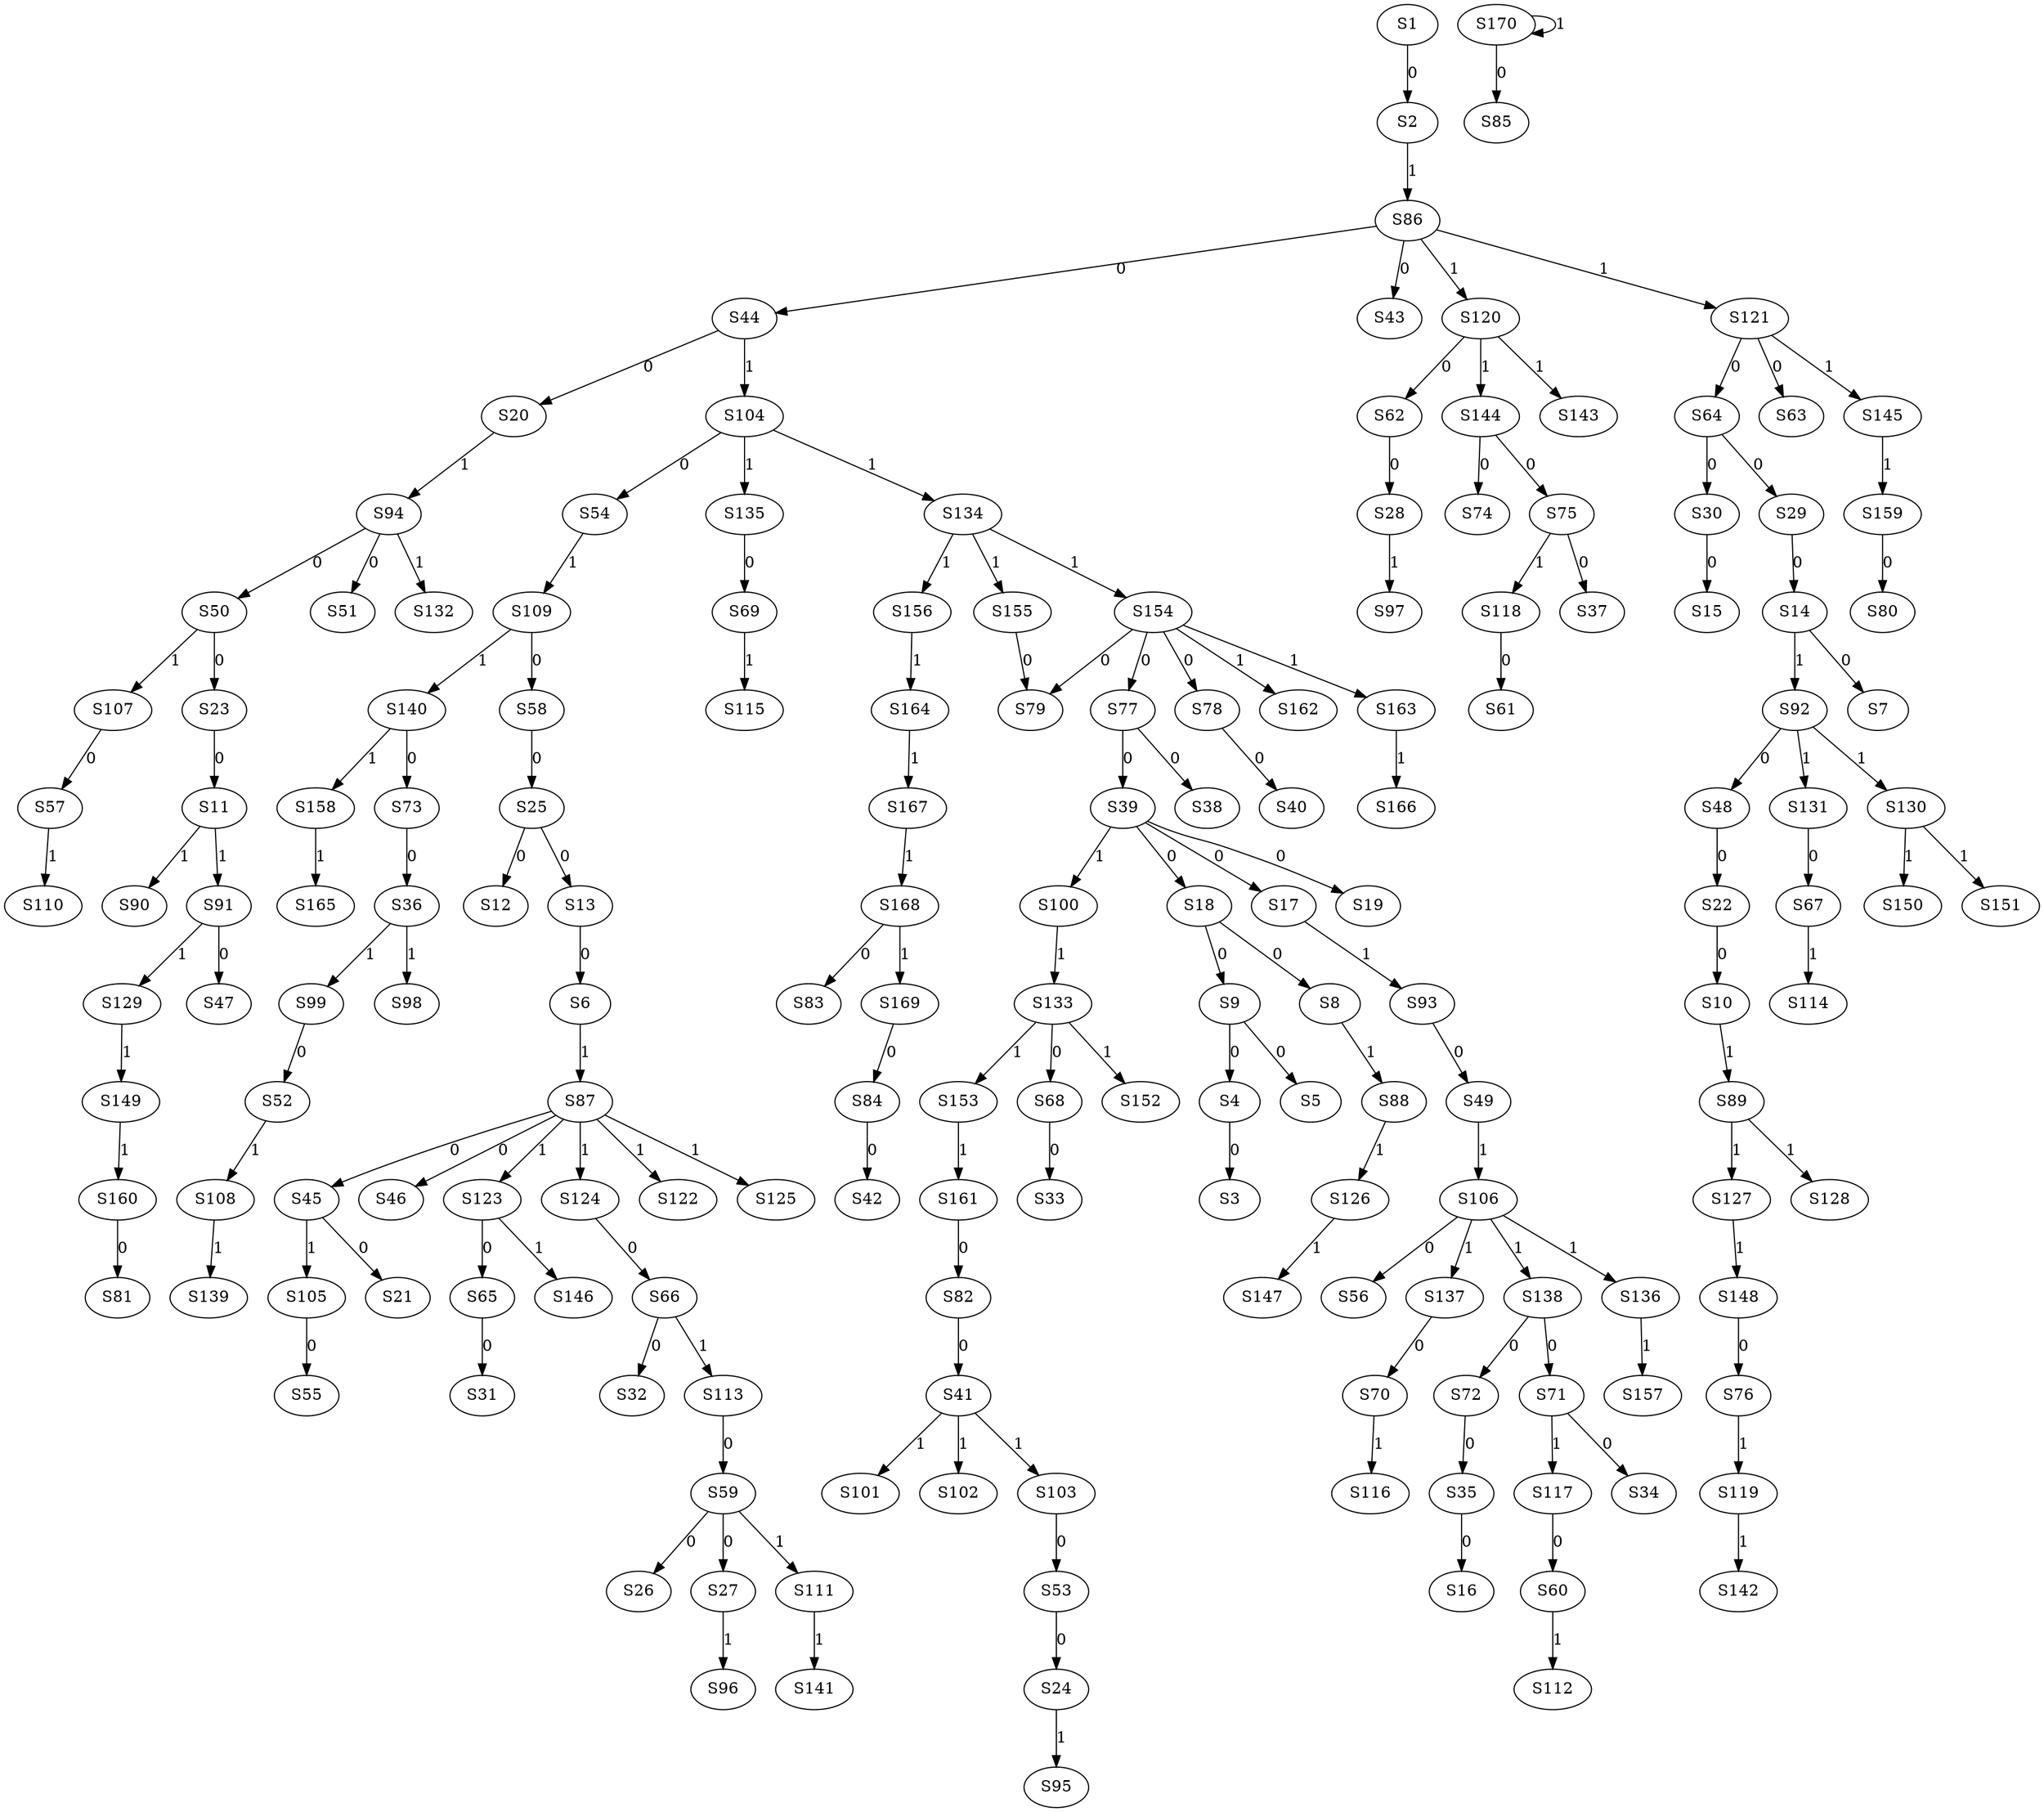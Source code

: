 strict digraph {
	S1 -> S2 [ label = 0 ];
	S4 -> S3 [ label = 0 ];
	S9 -> S4 [ label = 0 ];
	S9 -> S5 [ label = 0 ];
	S13 -> S6 [ label = 0 ];
	S14 -> S7 [ label = 0 ];
	S18 -> S8 [ label = 0 ];
	S18 -> S9 [ label = 0 ];
	S22 -> S10 [ label = 0 ];
	S23 -> S11 [ label = 0 ];
	S25 -> S12 [ label = 0 ];
	S25 -> S13 [ label = 0 ];
	S29 -> S14 [ label = 0 ];
	S30 -> S15 [ label = 0 ];
	S35 -> S16 [ label = 0 ];
	S39 -> S17 [ label = 0 ];
	S39 -> S18 [ label = 0 ];
	S39 -> S19 [ label = 0 ];
	S44 -> S20 [ label = 0 ];
	S45 -> S21 [ label = 0 ];
	S48 -> S22 [ label = 0 ];
	S50 -> S23 [ label = 0 ];
	S53 -> S24 [ label = 0 ];
	S58 -> S25 [ label = 0 ];
	S59 -> S26 [ label = 0 ];
	S59 -> S27 [ label = 0 ];
	S62 -> S28 [ label = 0 ];
	S64 -> S29 [ label = 0 ];
	S64 -> S30 [ label = 0 ];
	S65 -> S31 [ label = 0 ];
	S66 -> S32 [ label = 0 ];
	S68 -> S33 [ label = 0 ];
	S71 -> S34 [ label = 0 ];
	S72 -> S35 [ label = 0 ];
	S73 -> S36 [ label = 0 ];
	S75 -> S37 [ label = 0 ];
	S77 -> S38 [ label = 0 ];
	S77 -> S39 [ label = 0 ];
	S78 -> S40 [ label = 0 ];
	S82 -> S41 [ label = 0 ];
	S84 -> S42 [ label = 0 ];
	S86 -> S43 [ label = 0 ];
	S86 -> S44 [ label = 0 ];
	S87 -> S45 [ label = 0 ];
	S87 -> S46 [ label = 0 ];
	S91 -> S47 [ label = 0 ];
	S92 -> S48 [ label = 0 ];
	S93 -> S49 [ label = 0 ];
	S94 -> S50 [ label = 0 ];
	S94 -> S51 [ label = 0 ];
	S99 -> S52 [ label = 0 ];
	S103 -> S53 [ label = 0 ];
	S104 -> S54 [ label = 0 ];
	S105 -> S55 [ label = 0 ];
	S106 -> S56 [ label = 0 ];
	S107 -> S57 [ label = 0 ];
	S109 -> S58 [ label = 0 ];
	S113 -> S59 [ label = 0 ];
	S117 -> S60 [ label = 0 ];
	S118 -> S61 [ label = 0 ];
	S120 -> S62 [ label = 0 ];
	S121 -> S63 [ label = 0 ];
	S121 -> S64 [ label = 0 ];
	S123 -> S65 [ label = 0 ];
	S124 -> S66 [ label = 0 ];
	S131 -> S67 [ label = 0 ];
	S133 -> S68 [ label = 0 ];
	S135 -> S69 [ label = 0 ];
	S137 -> S70 [ label = 0 ];
	S138 -> S71 [ label = 0 ];
	S138 -> S72 [ label = 0 ];
	S140 -> S73 [ label = 0 ];
	S144 -> S74 [ label = 0 ];
	S144 -> S75 [ label = 0 ];
	S148 -> S76 [ label = 0 ];
	S154 -> S77 [ label = 0 ];
	S154 -> S78 [ label = 0 ];
	S154 -> S79 [ label = 0 ];
	S159 -> S80 [ label = 0 ];
	S160 -> S81 [ label = 0 ];
	S161 -> S82 [ label = 0 ];
	S168 -> S83 [ label = 0 ];
	S169 -> S84 [ label = 0 ];
	S170 -> S85 [ label = 0 ];
	S2 -> S86 [ label = 1 ];
	S6 -> S87 [ label = 1 ];
	S8 -> S88 [ label = 1 ];
	S10 -> S89 [ label = 1 ];
	S11 -> S90 [ label = 1 ];
	S11 -> S91 [ label = 1 ];
	S14 -> S92 [ label = 1 ];
	S17 -> S93 [ label = 1 ];
	S20 -> S94 [ label = 1 ];
	S24 -> S95 [ label = 1 ];
	S27 -> S96 [ label = 1 ];
	S28 -> S97 [ label = 1 ];
	S36 -> S98 [ label = 1 ];
	S36 -> S99 [ label = 1 ];
	S39 -> S100 [ label = 1 ];
	S41 -> S101 [ label = 1 ];
	S41 -> S102 [ label = 1 ];
	S41 -> S103 [ label = 1 ];
	S44 -> S104 [ label = 1 ];
	S45 -> S105 [ label = 1 ];
	S49 -> S106 [ label = 1 ];
	S50 -> S107 [ label = 1 ];
	S52 -> S108 [ label = 1 ];
	S54 -> S109 [ label = 1 ];
	S57 -> S110 [ label = 1 ];
	S59 -> S111 [ label = 1 ];
	S60 -> S112 [ label = 1 ];
	S66 -> S113 [ label = 1 ];
	S67 -> S114 [ label = 1 ];
	S69 -> S115 [ label = 1 ];
	S70 -> S116 [ label = 1 ];
	S71 -> S117 [ label = 1 ];
	S75 -> S118 [ label = 1 ];
	S76 -> S119 [ label = 1 ];
	S86 -> S120 [ label = 1 ];
	S86 -> S121 [ label = 1 ];
	S87 -> S122 [ label = 1 ];
	S87 -> S123 [ label = 1 ];
	S87 -> S124 [ label = 1 ];
	S87 -> S125 [ label = 1 ];
	S88 -> S126 [ label = 1 ];
	S89 -> S127 [ label = 1 ];
	S89 -> S128 [ label = 1 ];
	S91 -> S129 [ label = 1 ];
	S92 -> S130 [ label = 1 ];
	S92 -> S131 [ label = 1 ];
	S94 -> S132 [ label = 1 ];
	S100 -> S133 [ label = 1 ];
	S104 -> S134 [ label = 1 ];
	S104 -> S135 [ label = 1 ];
	S106 -> S136 [ label = 1 ];
	S106 -> S137 [ label = 1 ];
	S106 -> S138 [ label = 1 ];
	S108 -> S139 [ label = 1 ];
	S109 -> S140 [ label = 1 ];
	S111 -> S141 [ label = 1 ];
	S119 -> S142 [ label = 1 ];
	S120 -> S143 [ label = 1 ];
	S120 -> S144 [ label = 1 ];
	S121 -> S145 [ label = 1 ];
	S123 -> S146 [ label = 1 ];
	S126 -> S147 [ label = 1 ];
	S127 -> S148 [ label = 1 ];
	S129 -> S149 [ label = 1 ];
	S130 -> S150 [ label = 1 ];
	S130 -> S151 [ label = 1 ];
	S133 -> S152 [ label = 1 ];
	S133 -> S153 [ label = 1 ];
	S134 -> S154 [ label = 1 ];
	S134 -> S155 [ label = 1 ];
	S134 -> S156 [ label = 1 ];
	S136 -> S157 [ label = 1 ];
	S140 -> S158 [ label = 1 ];
	S145 -> S159 [ label = 1 ];
	S149 -> S160 [ label = 1 ];
	S153 -> S161 [ label = 1 ];
	S154 -> S162 [ label = 1 ];
	S154 -> S163 [ label = 1 ];
	S156 -> S164 [ label = 1 ];
	S158 -> S165 [ label = 1 ];
	S163 -> S166 [ label = 1 ];
	S164 -> S167 [ label = 1 ];
	S167 -> S168 [ label = 1 ];
	S168 -> S169 [ label = 1 ];
	S170 -> S170 [ label = 1 ];
	S155 -> S79 [ label = 0 ];
}